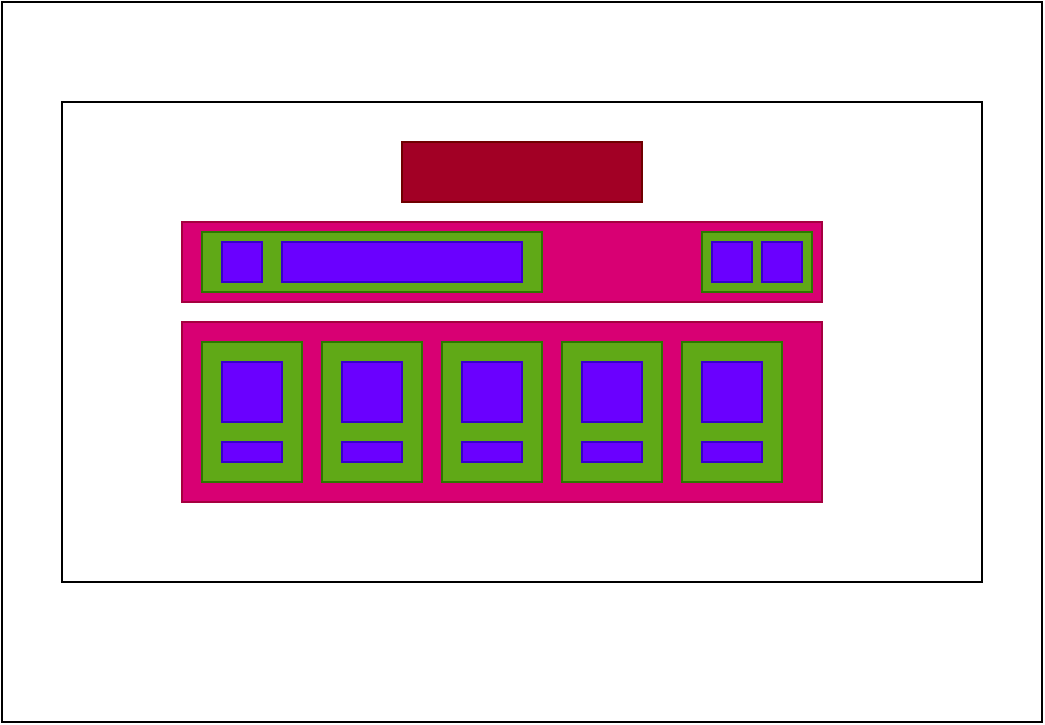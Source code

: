 <mxfile>
    <diagram id="-dTuN8E-2bEo08IWX3ab" name="Page-1">
        <mxGraphModel dx="524" dy="395" grid="1" gridSize="10" guides="1" tooltips="1" connect="1" arrows="1" fold="1" page="1" pageScale="1" pageWidth="850" pageHeight="1100" math="0" shadow="0">
            <root>
                <mxCell id="0"/>
                <mxCell id="1" parent="0"/>
                <mxCell id="2i2ugRJgXplh1wET7sod-1" value="" style="whiteSpace=wrap;html=1;" vertex="1" parent="1">
                    <mxGeometry x="40" y="40" width="520" height="360" as="geometry"/>
                </mxCell>
                <mxCell id="2i2ugRJgXplh1wET7sod-2" value="" style="whiteSpace=wrap;html=1;" vertex="1" parent="1">
                    <mxGeometry x="70" y="90" width="460" height="240" as="geometry"/>
                </mxCell>
                <mxCell id="2i2ugRJgXplh1wET7sod-3" value="" style="whiteSpace=wrap;html=1;fillColor=#a20025;fontColor=#ffffff;strokeColor=#6F0000;" vertex="1" parent="1">
                    <mxGeometry x="240" y="110" width="120" height="30" as="geometry"/>
                </mxCell>
                <mxCell id="2i2ugRJgXplh1wET7sod-4" value="" style="whiteSpace=wrap;html=1;fillColor=#d80073;fontColor=#ffffff;strokeColor=#A50040;" vertex="1" parent="1">
                    <mxGeometry x="130" y="150" width="320" height="40" as="geometry"/>
                </mxCell>
                <mxCell id="2i2ugRJgXplh1wET7sod-5" value="" style="whiteSpace=wrap;html=1;fillColor=#60a917;fontColor=#ffffff;strokeColor=#2D7600;" vertex="1" parent="1">
                    <mxGeometry x="140" y="155" width="170" height="30" as="geometry"/>
                </mxCell>
                <mxCell id="2i2ugRJgXplh1wET7sod-6" value="" style="whiteSpace=wrap;html=1;fillColor=#60a917;fontColor=#ffffff;strokeColor=#2D7600;" vertex="1" parent="1">
                    <mxGeometry x="390" y="155" width="55" height="30" as="geometry"/>
                </mxCell>
                <mxCell id="2i2ugRJgXplh1wET7sod-7" value="" style="whiteSpace=wrap;html=1;fillColor=#6a00ff;fontColor=#ffffff;strokeColor=#3700CC;" vertex="1" parent="1">
                    <mxGeometry x="150" y="160" width="20" height="20" as="geometry"/>
                </mxCell>
                <mxCell id="2i2ugRJgXplh1wET7sod-8" value="" style="whiteSpace=wrap;html=1;fillColor=#6a00ff;fontColor=#ffffff;strokeColor=#3700CC;" vertex="1" parent="1">
                    <mxGeometry x="420" y="160" width="20" height="20" as="geometry"/>
                </mxCell>
                <mxCell id="2i2ugRJgXplh1wET7sod-9" value="" style="whiteSpace=wrap;html=1;fillColor=#6a00ff;fontColor=#ffffff;strokeColor=#3700CC;" vertex="1" parent="1">
                    <mxGeometry x="395" y="160" width="20" height="20" as="geometry"/>
                </mxCell>
                <mxCell id="2i2ugRJgXplh1wET7sod-10" value="" style="whiteSpace=wrap;html=1;fillColor=#6a00ff;fontColor=#ffffff;strokeColor=#3700CC;" vertex="1" parent="1">
                    <mxGeometry x="180" y="160" width="120" height="20" as="geometry"/>
                </mxCell>
                <mxCell id="2i2ugRJgXplh1wET7sod-11" value="" style="whiteSpace=wrap;html=1;fillColor=#d80073;fontColor=#ffffff;strokeColor=#A50040;" vertex="1" parent="1">
                    <mxGeometry x="130" y="200" width="320" height="90" as="geometry"/>
                </mxCell>
                <mxCell id="2i2ugRJgXplh1wET7sod-12" value="" style="whiteSpace=wrap;html=1;fillColor=#60a917;fontColor=#ffffff;strokeColor=#2D7600;" vertex="1" parent="1">
                    <mxGeometry x="140" y="210" width="50" height="70" as="geometry"/>
                </mxCell>
                <mxCell id="2i2ugRJgXplh1wET7sod-13" value="" style="whiteSpace=wrap;html=1;fillColor=#6a00ff;fontColor=#ffffff;strokeColor=#3700CC;" vertex="1" parent="1">
                    <mxGeometry x="150" y="220" width="30" height="30" as="geometry"/>
                </mxCell>
                <mxCell id="2i2ugRJgXplh1wET7sod-14" value="" style="whiteSpace=wrap;html=1;fillColor=#6a00ff;fontColor=#ffffff;strokeColor=#3700CC;" vertex="1" parent="1">
                    <mxGeometry x="150" y="260" width="30" height="10" as="geometry"/>
                </mxCell>
                <mxCell id="2i2ugRJgXplh1wET7sod-15" value="" style="whiteSpace=wrap;html=1;fillColor=#60a917;fontColor=#ffffff;strokeColor=#2D7600;" vertex="1" parent="1">
                    <mxGeometry x="200" y="210" width="50" height="70" as="geometry"/>
                </mxCell>
                <mxCell id="2i2ugRJgXplh1wET7sod-16" value="" style="whiteSpace=wrap;html=1;fillColor=#6a00ff;fontColor=#ffffff;strokeColor=#3700CC;" vertex="1" parent="1">
                    <mxGeometry x="210" y="220" width="30" height="30" as="geometry"/>
                </mxCell>
                <mxCell id="2i2ugRJgXplh1wET7sod-17" value="" style="whiteSpace=wrap;html=1;fillColor=#60a917;fontColor=#ffffff;strokeColor=#2D7600;" vertex="1" parent="1">
                    <mxGeometry x="260" y="210" width="50" height="70" as="geometry"/>
                </mxCell>
                <mxCell id="2i2ugRJgXplh1wET7sod-18" value="" style="whiteSpace=wrap;html=1;fillColor=#6a00ff;fontColor=#ffffff;strokeColor=#3700CC;" vertex="1" parent="1">
                    <mxGeometry x="270" y="220" width="30" height="30" as="geometry"/>
                </mxCell>
                <mxCell id="2i2ugRJgXplh1wET7sod-19" value="" style="whiteSpace=wrap;html=1;fillColor=#60a917;fontColor=#ffffff;strokeColor=#2D7600;" vertex="1" parent="1">
                    <mxGeometry x="320" y="210" width="50" height="70" as="geometry"/>
                </mxCell>
                <mxCell id="2i2ugRJgXplh1wET7sod-20" value="" style="whiteSpace=wrap;html=1;fillColor=#6a00ff;fontColor=#ffffff;strokeColor=#3700CC;" vertex="1" parent="1">
                    <mxGeometry x="330" y="220" width="30" height="30" as="geometry"/>
                </mxCell>
                <mxCell id="2i2ugRJgXplh1wET7sod-21" value="" style="whiteSpace=wrap;html=1;fillColor=#60a917;fontColor=#ffffff;strokeColor=#2D7600;" vertex="1" parent="1">
                    <mxGeometry x="380" y="210" width="50" height="70" as="geometry"/>
                </mxCell>
                <mxCell id="2i2ugRJgXplh1wET7sod-22" value="" style="whiteSpace=wrap;html=1;fillColor=#6a00ff;fontColor=#ffffff;strokeColor=#3700CC;" vertex="1" parent="1">
                    <mxGeometry x="390" y="220" width="30" height="30" as="geometry"/>
                </mxCell>
                <mxCell id="2i2ugRJgXplh1wET7sod-23" value="" style="whiteSpace=wrap;html=1;fillColor=#6a00ff;fontColor=#ffffff;strokeColor=#3700CC;" vertex="1" parent="1">
                    <mxGeometry x="210" y="260" width="30" height="10" as="geometry"/>
                </mxCell>
                <mxCell id="2i2ugRJgXplh1wET7sod-24" value="" style="whiteSpace=wrap;html=1;fillColor=#6a00ff;fontColor=#ffffff;strokeColor=#3700CC;" vertex="1" parent="1">
                    <mxGeometry x="270" y="260" width="30" height="10" as="geometry"/>
                </mxCell>
                <mxCell id="2i2ugRJgXplh1wET7sod-25" value="" style="whiteSpace=wrap;html=1;fillColor=#6a00ff;fontColor=#ffffff;strokeColor=#3700CC;" vertex="1" parent="1">
                    <mxGeometry x="330" y="260" width="30" height="10" as="geometry"/>
                </mxCell>
                <mxCell id="2i2ugRJgXplh1wET7sod-26" value="" style="whiteSpace=wrap;html=1;fillColor=#6a00ff;fontColor=#ffffff;strokeColor=#3700CC;" vertex="1" parent="1">
                    <mxGeometry x="390" y="260" width="30" height="10" as="geometry"/>
                </mxCell>
            </root>
        </mxGraphModel>
    </diagram>
</mxfile>